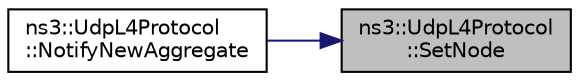 digraph "ns3::UdpL4Protocol::SetNode"
{
 // LATEX_PDF_SIZE
  edge [fontname="Helvetica",fontsize="10",labelfontname="Helvetica",labelfontsize="10"];
  node [fontname="Helvetica",fontsize="10",shape=record];
  rankdir="RL";
  Node1 [label="ns3::UdpL4Protocol\l::SetNode",height=0.2,width=0.4,color="black", fillcolor="grey75", style="filled", fontcolor="black",tooltip="Set node associated with this stack."];
  Node1 -> Node2 [dir="back",color="midnightblue",fontsize="10",style="solid",fontname="Helvetica"];
  Node2 [label="ns3::UdpL4Protocol\l::NotifyNewAggregate",height=0.2,width=0.4,color="black", fillcolor="white", style="filled",URL="$classns3_1_1_udp_l4_protocol.html#aab4a2c28a2caeb37eaec4a23a920b339",tooltip="Notify all Objects aggregated to this one of a new Object being aggregated."];
}
